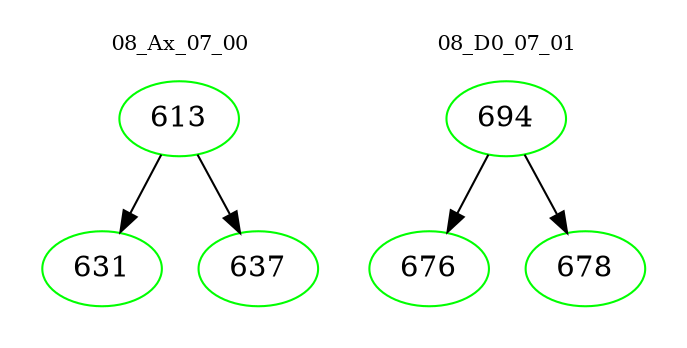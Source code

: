 digraph{
subgraph cluster_0 {
color = white
label = "08_Ax_07_00";
fontsize=10;
T0_613 [label="613", color="green"]
T0_613 -> T0_631 [color="black"]
T0_631 [label="631", color="green"]
T0_613 -> T0_637 [color="black"]
T0_637 [label="637", color="green"]
}
subgraph cluster_1 {
color = white
label = "08_D0_07_01";
fontsize=10;
T1_694 [label="694", color="green"]
T1_694 -> T1_676 [color="black"]
T1_676 [label="676", color="green"]
T1_694 -> T1_678 [color="black"]
T1_678 [label="678", color="green"]
}
}
